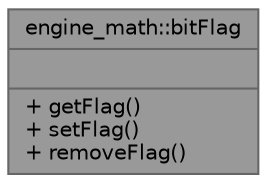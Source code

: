 digraph "engine_math::bitFlag"
{
 // LATEX_PDF_SIZE
  bgcolor="transparent";
  edge [fontname=Helvetica,fontsize=10,labelfontname=Helvetica,labelfontsize=10];
  node [fontname=Helvetica,fontsize=10,shape=box,height=0.2,width=0.4];
  Node1 [shape=record,label="{engine_math::bitFlag\n||+ getFlag()\l+ setFlag()\l+ removeFlag()\l}",height=0.2,width=0.4,color="gray40", fillcolor="grey60", style="filled", fontcolor="black",tooltip=" "];
}
